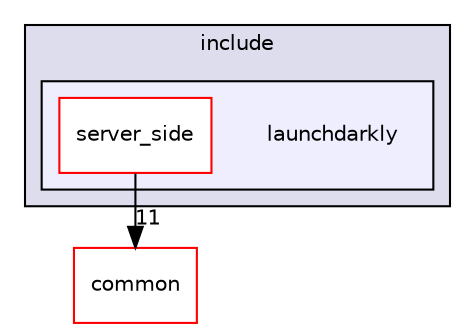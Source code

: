 digraph "include/launchdarkly" {
  compound=true
  node [ fontsize="10", fontname="Helvetica"];
  edge [ labelfontsize="10", labelfontname="Helvetica"];
  subgraph clusterdir_64935be2e6acbe67e7af58c3c88223ed {
    graph [ bgcolor="#ddddee", pencolor="black", label="include" fontname="Helvetica", fontsize="10", URL="dir_64935be2e6acbe67e7af58c3c88223ed.html"]
  subgraph clusterdir_560c1b3961203e445a6c2c50c3f15f14 {
    graph [ bgcolor="#eeeeff", pencolor="black", label="" URL="dir_560c1b3961203e445a6c2c50c3f15f14.html"];
    dir_560c1b3961203e445a6c2c50c3f15f14 [shape=plaintext label="launchdarkly"];
  dir_f677846bdc19df54f381069c4df32a9f [shape=box label="server_side" fillcolor="white" style="filled" color="red" URL="dir_f677846bdc19df54f381069c4df32a9f.html"];
  }
  }
  dir_bdd9a5d540de89e9fe90efdfc6973a4f [shape=box label="common" fillcolor="white" style="filled" color="red" URL="dir_bdd9a5d540de89e9fe90efdfc6973a4f.html"];
  dir_f677846bdc19df54f381069c4df32a9f->dir_bdd9a5d540de89e9fe90efdfc6973a4f [headlabel="11", labeldistance=1.5 headhref="dir_000031_000000.html"];
}
